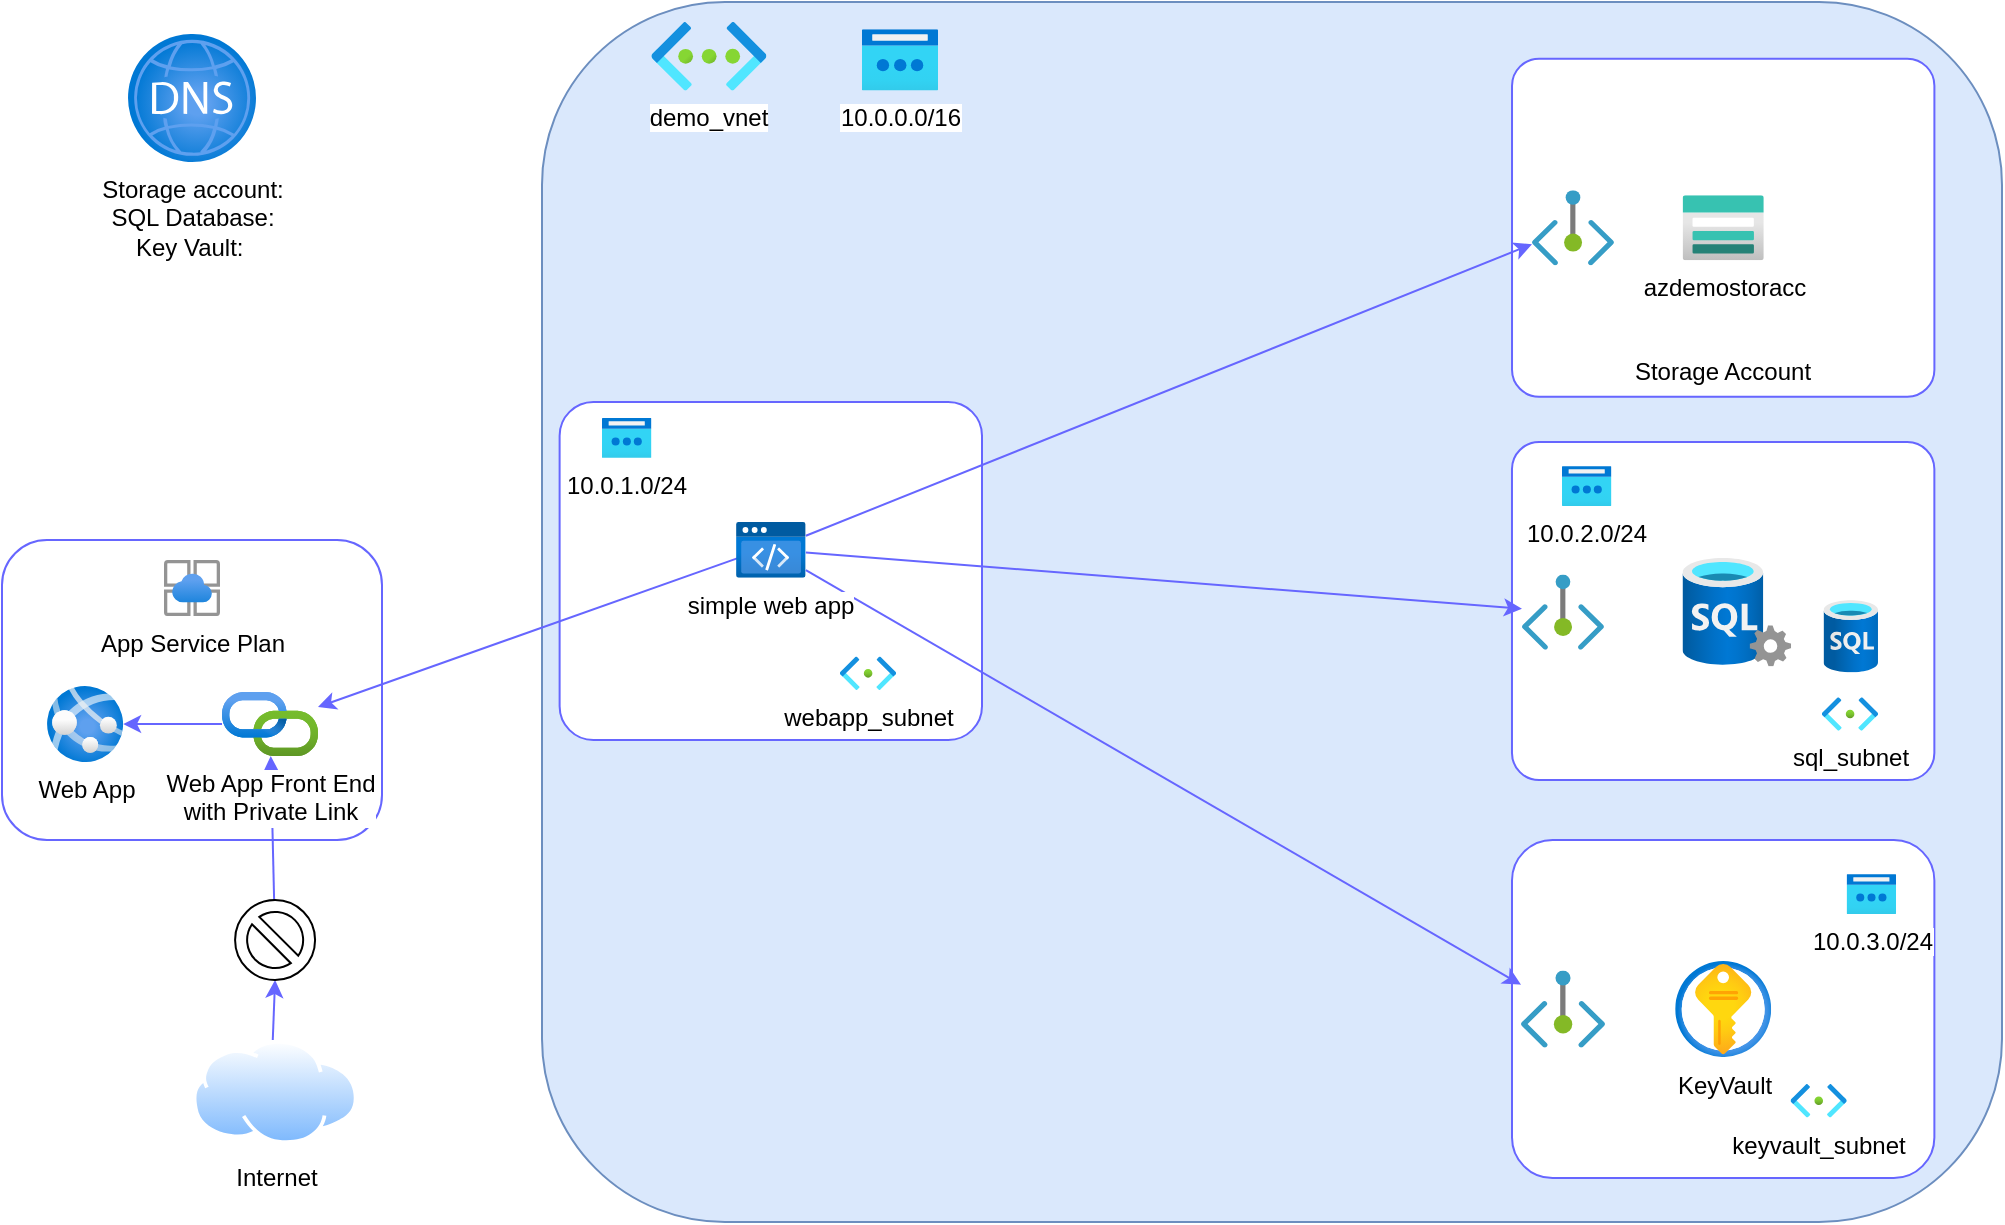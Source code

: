 <mxfile>
    <diagram id="dYFcan0PzUvOhpel1Lth" name="Page-1">
        <mxGraphModel dx="1242" dy="931" grid="1" gridSize="10" guides="1" tooltips="1" connect="1" arrows="1" fold="1" page="1" pageScale="1" pageWidth="1100" pageHeight="850" math="0" shadow="0">
            <root>
                <mxCell id="0"/>
                <mxCell id="1" parent="0"/>
                <mxCell id="20" value="" style="rounded=1;whiteSpace=wrap;html=1;strokeColor=#6c8ebf;fillColor=#dae8fc;" parent="1" vertex="1">
                    <mxGeometry x="320" y="90" width="730" height="610" as="geometry"/>
                </mxCell>
                <mxCell id="103" value="&lt;br&gt;&lt;br&gt;&lt;br&gt;&lt;br&gt;&lt;br&gt;&lt;br&gt;&lt;br&gt;&lt;br&gt;&lt;br&gt;&lt;br&gt;Storage Account" style="rounded=1;whiteSpace=wrap;html=1;strokeColor=#6666FF;arcSize=8;" parent="1" vertex="1">
                    <mxGeometry x="805.01" y="118.35" width="211.19" height="169.02" as="geometry"/>
                </mxCell>
                <mxCell id="90" value="" style="rounded=1;whiteSpace=wrap;html=1;strokeColor=#6666FF;arcSize=12;" parent="1" vertex="1">
                    <mxGeometry x="805" y="509" width="211.19" height="169.02" as="geometry"/>
                </mxCell>
                <mxCell id="89" value="" style="rounded=1;whiteSpace=wrap;html=1;strokeColor=#6666FF;arcSize=8;" parent="1" vertex="1">
                    <mxGeometry x="804.99" y="310" width="211.19" height="169.02" as="geometry"/>
                </mxCell>
                <mxCell id="17" value="" style="rounded=1;whiteSpace=wrap;html=1;strokeColor=#6666FF;" parent="1" vertex="1">
                    <mxGeometry x="50" y="359" width="190" height="150" as="geometry"/>
                </mxCell>
                <mxCell id="15" value="App Service Plan" style="image;aspect=fixed;html=1;points=[];align=center;fontSize=12;image=img/lib/azure2/app_services/App_Service_Environments.svg;" parent="1" vertex="1">
                    <mxGeometry x="131" y="369.02" width="28" height="28" as="geometry"/>
                </mxCell>
                <mxCell id="16" value="Web App" style="image;aspect=fixed;html=1;points=[];align=center;fontSize=12;image=img/lib/azure2/app_services/App_Services.svg;" parent="1" vertex="1">
                    <mxGeometry x="72.54" y="432.01" width="38" height="38" as="geometry"/>
                </mxCell>
                <mxCell id="35" style="edgeStyle=none;html=1;strokeColor=#6666FF;" parent="1" source="29" target="26" edge="1">
                    <mxGeometry relative="1" as="geometry"/>
                </mxCell>
                <mxCell id="18" value="Internet&lt;div&gt;&lt;br&gt;&lt;/div&gt;" style="image;aspect=fixed;perimeter=ellipsePerimeter;html=1;align=center;shadow=0;dashed=0;spacingTop=3;image=img/lib/active_directory/internet_cloud.svg;" parent="1" vertex="1">
                    <mxGeometry x="145.27" y="609" width="82.54" height="52" as="geometry"/>
                </mxCell>
                <mxCell id="21" value="&lt;span style=&quot;background-color: rgb(255, 255, 255);&quot;&gt;demo_vnet&lt;/span&gt;" style="image;aspect=fixed;html=1;points=[];align=center;fontSize=12;image=img/lib/azure2/networking/Virtual_Networks.svg;" parent="1" vertex="1">
                    <mxGeometry x="374.72" y="100.0" width="57.46" height="34.31" as="geometry"/>
                </mxCell>
                <mxCell id="22" value="" style="rounded=1;whiteSpace=wrap;html=1;strokeColor=#6666FF;arcSize=10;" parent="1" vertex="1">
                    <mxGeometry x="328.81" y="290" width="211.19" height="169.02" as="geometry"/>
                </mxCell>
                <mxCell id="23" value="webapp_subnet" style="image;aspect=fixed;html=1;points=[];align=center;fontSize=12;image=img/lib/azure2/networking/Subnet.svg;" parent="1" vertex="1">
                    <mxGeometry x="469.0" y="417.27" width="28" height="16.77" as="geometry"/>
                </mxCell>
                <mxCell id="28" value="" style="edgeStyle=none;html=1;strokeColor=#6666FF;" parent="1" source="26" target="16" edge="1">
                    <mxGeometry relative="1" as="geometry"/>
                </mxCell>
                <mxCell id="26" value="Web App Front End&lt;div&gt;with Private Link&lt;/div&gt;" style="image;aspect=fixed;html=1;points=[];align=center;fontSize=12;image=img/lib/azure2/devops/API_Connections.svg;" parent="1" vertex="1">
                    <mxGeometry x="160.0" y="435.02" width="48" height="31.99" as="geometry"/>
                </mxCell>
                <mxCell id="37" value="" style="edgeStyle=none;html=1;strokeColor=#6666FF;" parent="1" source="18" target="29" edge="1">
                    <mxGeometry relative="1" as="geometry">
                        <mxPoint x="186.54" y="609" as="sourcePoint"/>
                        <mxPoint x="186.54" y="467" as="targetPoint"/>
                    </mxGeometry>
                </mxCell>
                <mxCell id="29" value="" style="verticalLabelPosition=bottom;verticalAlign=top;html=1;shape=mxgraph.basic.no_symbol" parent="1" vertex="1">
                    <mxGeometry x="166.54" y="539" width="40" height="40" as="geometry"/>
                </mxCell>
                <mxCell id="69" value="10.0.0.0/16" style="image;aspect=fixed;html=1;points=[];align=center;fontSize=12;image=img/lib/azure2/networking/Reserved_IP_Addresses_Classic.svg;" parent="1" vertex="1">
                    <mxGeometry x="480" y="103.57" width="38" height="30.74" as="geometry"/>
                </mxCell>
                <mxCell id="70" value="10.0.1.0/24" style="image;aspect=fixed;html=1;points=[];align=center;fontSize=12;image=img/lib/azure2/networking/Reserved_IP_Addresses_Classic.svg;" parent="1" vertex="1">
                    <mxGeometry x="350" y="297.99" width="24.72" height="20" as="geometry"/>
                </mxCell>
                <mxCell id="93" style="edgeStyle=none;html=1;fillColor=#6666FF;strokeColor=#6666FF;exitX=0.05;exitY=0.64;exitDx=0;exitDy=0;exitPerimeter=0;" parent="1" source="73" target="26" edge="1">
                    <mxGeometry relative="1" as="geometry"/>
                </mxCell>
                <mxCell id="97" style="html=1;strokeColor=#6666FF;" parent="1" source="73" target="91" edge="1">
                    <mxGeometry relative="1" as="geometry"/>
                </mxCell>
                <mxCell id="98" style="html=1;strokeColor=#6666FF;" parent="1" source="73" target="85" edge="1">
                    <mxGeometry relative="1" as="geometry"/>
                </mxCell>
                <mxCell id="101" style="html=1;strokeColor=#6666FF;" parent="1" source="73" target="84" edge="1">
                    <mxGeometry relative="1" as="geometry"/>
                </mxCell>
                <mxCell id="73" value="simple web app" style="image;aspect=fixed;html=1;points=[];align=center;fontSize=12;image=img/lib/azure2/preview/Static_Apps.svg;" parent="1" vertex="1">
                    <mxGeometry x="416.88" y="350" width="35.05" height="27.84" as="geometry"/>
                </mxCell>
                <mxCell id="78" value="10.0.2.0/24" style="image;aspect=fixed;html=1;points=[];align=center;fontSize=12;image=img/lib/azure2/networking/Reserved_IP_Addresses_Classic.svg;" parent="1" vertex="1">
                    <mxGeometry x="829.99" y="322.01" width="24.72" height="20" as="geometry"/>
                </mxCell>
                <mxCell id="79" value="sql_subnet" style="image;aspect=fixed;html=1;points=[];align=center;fontSize=12;image=img/lib/azure2/networking/Subnet.svg;" parent="1" vertex="1">
                    <mxGeometry x="959.99" y="437.63" width="28" height="16.77" as="geometry"/>
                </mxCell>
                <mxCell id="81" value="keyvault_subnet" style="image;aspect=fixed;html=1;points=[];align=center;fontSize=12;image=img/lib/azure2/networking/Subnet.svg;" parent="1" vertex="1">
                    <mxGeometry x="944.32" y="631" width="28" height="16.77" as="geometry"/>
                </mxCell>
                <mxCell id="82" value="10.0.3.0/24" style="image;aspect=fixed;html=1;points=[];align=center;fontSize=12;image=img/lib/azure2/networking/Reserved_IP_Addresses_Classic.svg;" parent="1" vertex="1">
                    <mxGeometry x="972.32" y="526.02" width="24.72" height="20" as="geometry"/>
                </mxCell>
                <mxCell id="83" value="KeyVault" style="image;aspect=fixed;html=1;points=[];align=center;fontSize=12;image=img/lib/azure2/security/Key_Vaults.svg;" parent="1" vertex="1">
                    <mxGeometry x="886.59" y="569.51" width="48" height="48" as="geometry"/>
                </mxCell>
                <mxCell id="84" value="" style="image;aspect=fixed;html=1;points=[];align=center;fontSize=12;image=img/lib/azure2/networking/Private_Endpoint.svg;" parent="1" vertex="1">
                    <mxGeometry x="809.5" y="574.26" width="42" height="38.5" as="geometry"/>
                </mxCell>
                <mxCell id="85" value="" style="image;aspect=fixed;html=1;points=[];align=center;fontSize=12;image=img/lib/azure2/networking/Private_Endpoint.svg;" parent="1" vertex="1">
                    <mxGeometry x="809.99" y="376.25" width="40.99" height="37.57" as="geometry"/>
                </mxCell>
                <mxCell id="87" value="Storage account:&lt;br&gt;SQL Database:&lt;br&gt;Key Vault:&amp;nbsp;" style="image;aspect=fixed;html=1;points=[];align=center;fontSize=12;image=img/lib/azure2/networking/DNS_Zones.svg;" parent="1" vertex="1">
                    <mxGeometry x="113" y="106" width="64" height="64" as="geometry"/>
                </mxCell>
                <mxCell id="88" value="azdemostoracc" style="image;aspect=fixed;html=1;points=[];align=center;fontSize=12;image=img/lib/azure2/storage/Storage_Accounts.svg;" parent="1" vertex="1">
                    <mxGeometry x="890.26" y="186.58" width="40.68" height="32.54" as="geometry"/>
                </mxCell>
                <mxCell id="91" value="" style="image;aspect=fixed;html=1;points=[];align=center;fontSize=12;image=img/lib/azure2/networking/Private_Endpoint.svg;" parent="1" vertex="1">
                    <mxGeometry x="815" y="184.07" width="40.99" height="37.57" as="geometry"/>
                </mxCell>
                <mxCell id="99" value="" style="image;aspect=fixed;html=1;points=[];align=center;fontSize=12;image=img/lib/azure2/databases/SQL_Database.svg;" parent="1" vertex="1">
                    <mxGeometry x="960.79" y="389" width="27.2" height="36.27" as="geometry"/>
                </mxCell>
                <mxCell id="104" value="" style="image;aspect=fixed;html=1;points=[];align=center;fontSize=12;image=img/lib/azure2/databases/SQL_Server.svg;" vertex="1" parent="1">
                    <mxGeometry x="890.26" y="367.87" width="54.32" height="54.32" as="geometry"/>
                </mxCell>
            </root>
        </mxGraphModel>
    </diagram>
</mxfile>